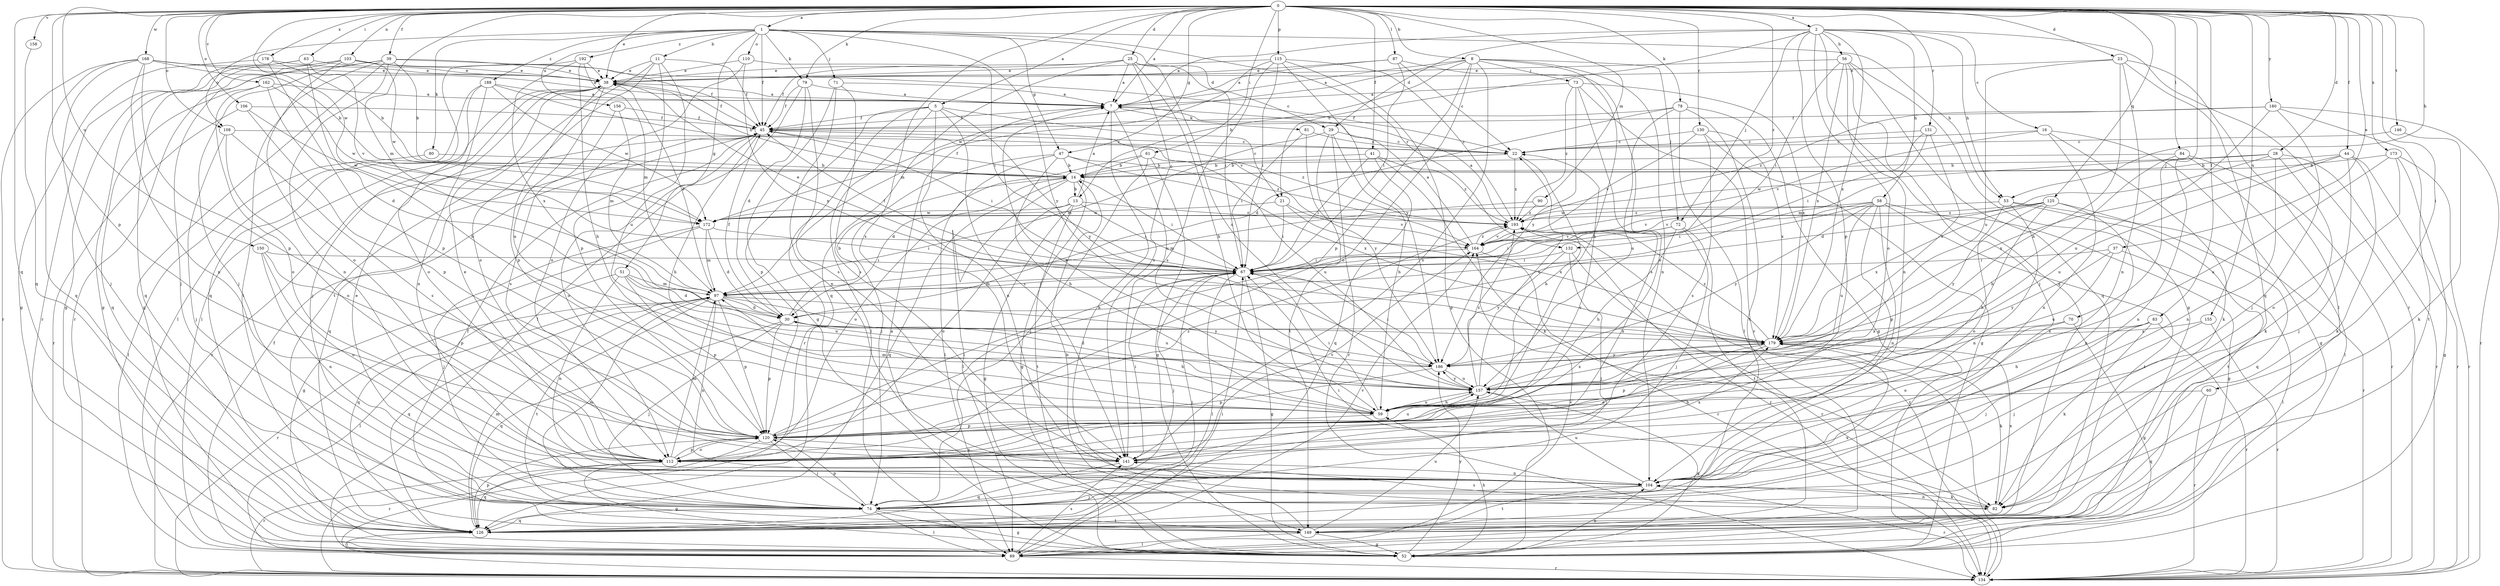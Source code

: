 strict digraph  {
0;
1;
2;
5;
7;
8;
11;
13;
14;
16;
21;
22;
23;
25;
28;
29;
30;
37;
38;
39;
41;
44;
45;
47;
51;
52;
53;
56;
58;
59;
60;
61;
63;
67;
70;
71;
72;
73;
74;
78;
79;
80;
81;
82;
83;
84;
87;
89;
90;
97;
103;
104;
106;
108;
110;
112;
115;
120;
125;
126;
130;
131;
132;
134;
141;
146;
149;
150;
155;
156;
157;
158;
162;
164;
168;
172;
173;
178;
179;
180;
186;
188;
192;
193;
0 -> 1  [label=a];
0 -> 2  [label=a];
0 -> 5  [label=a];
0 -> 7  [label=a];
0 -> 8  [label=b];
0 -> 23  [label=d];
0 -> 25  [label=d];
0 -> 28  [label=d];
0 -> 37  [label=e];
0 -> 38  [label=e];
0 -> 39  [label=f];
0 -> 41  [label=f];
0 -> 44  [label=f];
0 -> 47  [label=g];
0 -> 53  [label=h];
0 -> 60  [label=i];
0 -> 61  [label=i];
0 -> 63  [label=i];
0 -> 70  [label=j];
0 -> 78  [label=k];
0 -> 79  [label=k];
0 -> 83  [label=l];
0 -> 84  [label=l];
0 -> 87  [label=l];
0 -> 90  [label=m];
0 -> 97  [label=m];
0 -> 103  [label=n];
0 -> 106  [label=o];
0 -> 108  [label=o];
0 -> 115  [label=p];
0 -> 120  [label=p];
0 -> 125  [label=q];
0 -> 126  [label=q];
0 -> 130  [label=r];
0 -> 131  [label=r];
0 -> 132  [label=r];
0 -> 141  [label=s];
0 -> 146  [label=t];
0 -> 150  [label=u];
0 -> 155  [label=u];
0 -> 158  [label=v];
0 -> 162  [label=v];
0 -> 168  [label=w];
0 -> 172  [label=w];
0 -> 173  [label=x];
0 -> 178  [label=x];
0 -> 180  [label=y];
1 -> 11  [label=b];
1 -> 29  [label=d];
1 -> 45  [label=f];
1 -> 47  [label=g];
1 -> 51  [label=g];
1 -> 53  [label=h];
1 -> 71  [label=j];
1 -> 79  [label=k];
1 -> 80  [label=k];
1 -> 108  [label=o];
1 -> 110  [label=o];
1 -> 132  [label=r];
1 -> 156  [label=u];
1 -> 186  [label=y];
1 -> 188  [label=z];
1 -> 192  [label=z];
2 -> 7  [label=a];
2 -> 16  [label=c];
2 -> 21  [label=c];
2 -> 29  [label=d];
2 -> 53  [label=h];
2 -> 56  [label=h];
2 -> 58  [label=h];
2 -> 72  [label=j];
2 -> 112  [label=o];
2 -> 120  [label=p];
2 -> 126  [label=q];
2 -> 134  [label=r];
2 -> 179  [label=x];
5 -> 21  [label=c];
5 -> 45  [label=f];
5 -> 89  [label=l];
5 -> 104  [label=n];
5 -> 120  [label=p];
5 -> 134  [label=r];
5 -> 141  [label=s];
5 -> 186  [label=y];
7 -> 45  [label=f];
7 -> 81  [label=k];
7 -> 82  [label=k];
7 -> 157  [label=u];
8 -> 7  [label=a];
8 -> 13  [label=b];
8 -> 59  [label=h];
8 -> 72  [label=j];
8 -> 73  [label=j];
8 -> 104  [label=n];
8 -> 112  [label=o];
8 -> 120  [label=p];
8 -> 141  [label=s];
8 -> 172  [label=w];
11 -> 38  [label=e];
11 -> 45  [label=f];
11 -> 112  [label=o];
11 -> 120  [label=p];
11 -> 149  [label=t];
11 -> 157  [label=u];
13 -> 7  [label=a];
13 -> 52  [label=g];
13 -> 67  [label=i];
13 -> 112  [label=o];
13 -> 149  [label=t];
13 -> 172  [label=w];
13 -> 193  [label=z];
14 -> 13  [label=b];
14 -> 45  [label=f];
14 -> 52  [label=g];
14 -> 67  [label=i];
14 -> 89  [label=l];
14 -> 112  [label=o];
14 -> 126  [label=q];
16 -> 22  [label=c];
16 -> 52  [label=g];
16 -> 82  [label=k];
16 -> 104  [label=n];
16 -> 164  [label=v];
21 -> 67  [label=i];
21 -> 164  [label=v];
21 -> 172  [label=w];
21 -> 179  [label=x];
22 -> 14  [label=b];
22 -> 59  [label=h];
22 -> 193  [label=z];
23 -> 38  [label=e];
23 -> 59  [label=h];
23 -> 89  [label=l];
23 -> 104  [label=n];
23 -> 126  [label=q];
23 -> 157  [label=u];
25 -> 7  [label=a];
25 -> 38  [label=e];
25 -> 45  [label=f];
25 -> 59  [label=h];
25 -> 67  [label=i];
25 -> 126  [label=q];
25 -> 141  [label=s];
25 -> 157  [label=u];
28 -> 14  [label=b];
28 -> 30  [label=d];
28 -> 82  [label=k];
28 -> 104  [label=n];
28 -> 134  [label=r];
28 -> 172  [label=w];
29 -> 22  [label=c];
29 -> 59  [label=h];
29 -> 97  [label=m];
29 -> 134  [label=r];
29 -> 149  [label=t];
30 -> 14  [label=b];
30 -> 45  [label=f];
30 -> 59  [label=h];
30 -> 74  [label=j];
30 -> 120  [label=p];
30 -> 126  [label=q];
30 -> 179  [label=x];
37 -> 67  [label=i];
37 -> 89  [label=l];
37 -> 157  [label=u];
37 -> 186  [label=y];
38 -> 7  [label=a];
38 -> 14  [label=b];
38 -> 45  [label=f];
38 -> 74  [label=j];
38 -> 89  [label=l];
38 -> 120  [label=p];
38 -> 157  [label=u];
39 -> 14  [label=b];
39 -> 38  [label=e];
39 -> 45  [label=f];
39 -> 52  [label=g];
39 -> 74  [label=j];
39 -> 104  [label=n];
39 -> 134  [label=r];
39 -> 149  [label=t];
41 -> 14  [label=b];
41 -> 67  [label=i];
41 -> 82  [label=k];
41 -> 126  [label=q];
41 -> 193  [label=z];
44 -> 14  [label=b];
44 -> 74  [label=j];
44 -> 82  [label=k];
44 -> 134  [label=r];
44 -> 157  [label=u];
44 -> 179  [label=x];
45 -> 22  [label=c];
45 -> 59  [label=h];
45 -> 67  [label=i];
45 -> 112  [label=o];
45 -> 126  [label=q];
45 -> 134  [label=r];
45 -> 193  [label=z];
47 -> 14  [label=b];
47 -> 59  [label=h];
47 -> 74  [label=j];
47 -> 89  [label=l];
47 -> 179  [label=x];
47 -> 193  [label=z];
51 -> 30  [label=d];
51 -> 97  [label=m];
51 -> 104  [label=n];
51 -> 120  [label=p];
51 -> 126  [label=q];
51 -> 157  [label=u];
52 -> 7  [label=a];
52 -> 59  [label=h];
52 -> 104  [label=n];
52 -> 186  [label=y];
53 -> 104  [label=n];
53 -> 112  [label=o];
53 -> 134  [label=r];
53 -> 149  [label=t];
53 -> 172  [label=w];
56 -> 38  [label=e];
56 -> 52  [label=g];
56 -> 67  [label=i];
56 -> 74  [label=j];
56 -> 104  [label=n];
56 -> 126  [label=q];
56 -> 179  [label=x];
58 -> 52  [label=g];
58 -> 67  [label=i];
58 -> 104  [label=n];
58 -> 120  [label=p];
58 -> 149  [label=t];
58 -> 157  [label=u];
58 -> 164  [label=v];
58 -> 186  [label=y];
58 -> 193  [label=z];
59 -> 7  [label=a];
59 -> 67  [label=i];
59 -> 97  [label=m];
59 -> 120  [label=p];
59 -> 157  [label=u];
60 -> 59  [label=h];
60 -> 126  [label=q];
60 -> 134  [label=r];
61 -> 14  [label=b];
61 -> 30  [label=d];
61 -> 52  [label=g];
61 -> 74  [label=j];
61 -> 157  [label=u];
63 -> 38  [label=e];
63 -> 52  [label=g];
63 -> 59  [label=h];
63 -> 134  [label=r];
63 -> 164  [label=v];
67 -> 38  [label=e];
67 -> 45  [label=f];
67 -> 52  [label=g];
67 -> 74  [label=j];
67 -> 89  [label=l];
67 -> 97  [label=m];
70 -> 52  [label=g];
70 -> 112  [label=o];
70 -> 179  [label=x];
71 -> 7  [label=a];
71 -> 52  [label=g];
71 -> 104  [label=n];
71 -> 141  [label=s];
72 -> 59  [label=h];
72 -> 67  [label=i];
72 -> 74  [label=j];
72 -> 149  [label=t];
72 -> 164  [label=v];
73 -> 7  [label=a];
73 -> 134  [label=r];
73 -> 141  [label=s];
73 -> 179  [label=x];
73 -> 186  [label=y];
73 -> 193  [label=z];
74 -> 38  [label=e];
74 -> 52  [label=g];
74 -> 89  [label=l];
74 -> 97  [label=m];
74 -> 120  [label=p];
74 -> 126  [label=q];
74 -> 149  [label=t];
78 -> 30  [label=d];
78 -> 45  [label=f];
78 -> 52  [label=g];
78 -> 89  [label=l];
78 -> 149  [label=t];
78 -> 157  [label=u];
79 -> 7  [label=a];
79 -> 30  [label=d];
79 -> 45  [label=f];
79 -> 89  [label=l];
79 -> 141  [label=s];
80 -> 14  [label=b];
80 -> 89  [label=l];
81 -> 22  [label=c];
81 -> 67  [label=i];
81 -> 186  [label=y];
82 -> 67  [label=i];
82 -> 104  [label=n];
82 -> 141  [label=s];
82 -> 179  [label=x];
83 -> 59  [label=h];
83 -> 74  [label=j];
83 -> 82  [label=k];
83 -> 134  [label=r];
83 -> 179  [label=x];
84 -> 14  [label=b];
84 -> 59  [label=h];
84 -> 89  [label=l];
84 -> 104  [label=n];
84 -> 134  [label=r];
87 -> 7  [label=a];
87 -> 22  [label=c];
87 -> 38  [label=e];
87 -> 67  [label=i];
87 -> 112  [label=o];
89 -> 45  [label=f];
89 -> 67  [label=i];
89 -> 134  [label=r];
89 -> 141  [label=s];
89 -> 164  [label=v];
90 -> 97  [label=m];
90 -> 193  [label=z];
97 -> 30  [label=d];
97 -> 38  [label=e];
97 -> 67  [label=i];
97 -> 89  [label=l];
97 -> 104  [label=n];
97 -> 120  [label=p];
97 -> 126  [label=q];
97 -> 134  [label=r];
97 -> 149  [label=t];
97 -> 157  [label=u];
97 -> 186  [label=y];
103 -> 22  [label=c];
103 -> 38  [label=e];
103 -> 52  [label=g];
103 -> 74  [label=j];
103 -> 112  [label=o];
103 -> 126  [label=q];
103 -> 172  [label=w];
104 -> 74  [label=j];
104 -> 82  [label=k];
104 -> 134  [label=r];
104 -> 149  [label=t];
104 -> 157  [label=u];
106 -> 45  [label=f];
106 -> 120  [label=p];
106 -> 134  [label=r];
106 -> 172  [label=w];
108 -> 22  [label=c];
108 -> 74  [label=j];
108 -> 112  [label=o];
108 -> 141  [label=s];
110 -> 38  [label=e];
110 -> 67  [label=i];
110 -> 112  [label=o];
110 -> 179  [label=x];
112 -> 22  [label=c];
112 -> 38  [label=e];
112 -> 52  [label=g];
112 -> 97  [label=m];
112 -> 120  [label=p];
112 -> 126  [label=q];
112 -> 134  [label=r];
115 -> 38  [label=e];
115 -> 52  [label=g];
115 -> 67  [label=i];
115 -> 97  [label=m];
115 -> 141  [label=s];
115 -> 186  [label=y];
115 -> 193  [label=z];
120 -> 67  [label=i];
120 -> 74  [label=j];
120 -> 112  [label=o];
120 -> 134  [label=r];
120 -> 141  [label=s];
120 -> 157  [label=u];
120 -> 193  [label=z];
125 -> 59  [label=h];
125 -> 104  [label=n];
125 -> 126  [label=q];
125 -> 164  [label=v];
125 -> 179  [label=x];
125 -> 186  [label=y];
125 -> 193  [label=z];
126 -> 67  [label=i];
126 -> 89  [label=l];
126 -> 97  [label=m];
126 -> 120  [label=p];
126 -> 164  [label=v];
126 -> 179  [label=x];
130 -> 22  [label=c];
130 -> 52  [label=g];
130 -> 141  [label=s];
130 -> 164  [label=v];
130 -> 179  [label=x];
131 -> 22  [label=c];
131 -> 67  [label=i];
131 -> 97  [label=m];
131 -> 179  [label=x];
132 -> 67  [label=i];
132 -> 74  [label=j];
132 -> 134  [label=r];
132 -> 186  [label=y];
134 -> 193  [label=z];
141 -> 67  [label=i];
141 -> 104  [label=n];
141 -> 126  [label=q];
141 -> 164  [label=v];
141 -> 179  [label=x];
146 -> 22  [label=c];
146 -> 82  [label=k];
149 -> 14  [label=b];
149 -> 45  [label=f];
149 -> 52  [label=g];
149 -> 89  [label=l];
149 -> 157  [label=u];
150 -> 67  [label=i];
150 -> 104  [label=n];
150 -> 112  [label=o];
150 -> 120  [label=p];
155 -> 74  [label=j];
155 -> 134  [label=r];
155 -> 179  [label=x];
156 -> 45  [label=f];
156 -> 97  [label=m];
156 -> 141  [label=s];
157 -> 22  [label=c];
157 -> 52  [label=g];
157 -> 59  [label=h];
157 -> 179  [label=x];
157 -> 186  [label=y];
157 -> 193  [label=z];
158 -> 126  [label=q];
162 -> 7  [label=a];
162 -> 30  [label=d];
162 -> 112  [label=o];
162 -> 126  [label=q];
162 -> 172  [label=w];
164 -> 7  [label=a];
164 -> 67  [label=i];
164 -> 134  [label=r];
164 -> 193  [label=z];
168 -> 7  [label=a];
168 -> 14  [label=b];
168 -> 38  [label=e];
168 -> 74  [label=j];
168 -> 104  [label=n];
168 -> 120  [label=p];
168 -> 126  [label=q];
168 -> 134  [label=r];
172 -> 30  [label=d];
172 -> 52  [label=g];
172 -> 67  [label=i];
172 -> 74  [label=j];
172 -> 97  [label=m];
173 -> 14  [label=b];
173 -> 52  [label=g];
173 -> 112  [label=o];
173 -> 134  [label=r];
173 -> 157  [label=u];
178 -> 14  [label=b];
178 -> 38  [label=e];
178 -> 52  [label=g];
178 -> 120  [label=p];
179 -> 67  [label=i];
179 -> 82  [label=k];
179 -> 112  [label=o];
179 -> 120  [label=p];
179 -> 186  [label=y];
179 -> 193  [label=z];
180 -> 45  [label=f];
180 -> 74  [label=j];
180 -> 134  [label=r];
180 -> 149  [label=t];
180 -> 157  [label=u];
180 -> 193  [label=z];
186 -> 30  [label=d];
186 -> 67  [label=i];
186 -> 120  [label=p];
186 -> 157  [label=u];
188 -> 7  [label=a];
188 -> 89  [label=l];
188 -> 104  [label=n];
188 -> 112  [label=o];
188 -> 164  [label=v];
188 -> 172  [label=w];
192 -> 38  [label=e];
192 -> 59  [label=h];
192 -> 97  [label=m];
192 -> 126  [label=q];
192 -> 179  [label=x];
193 -> 7  [label=a];
193 -> 134  [label=r];
193 -> 164  [label=v];
}
